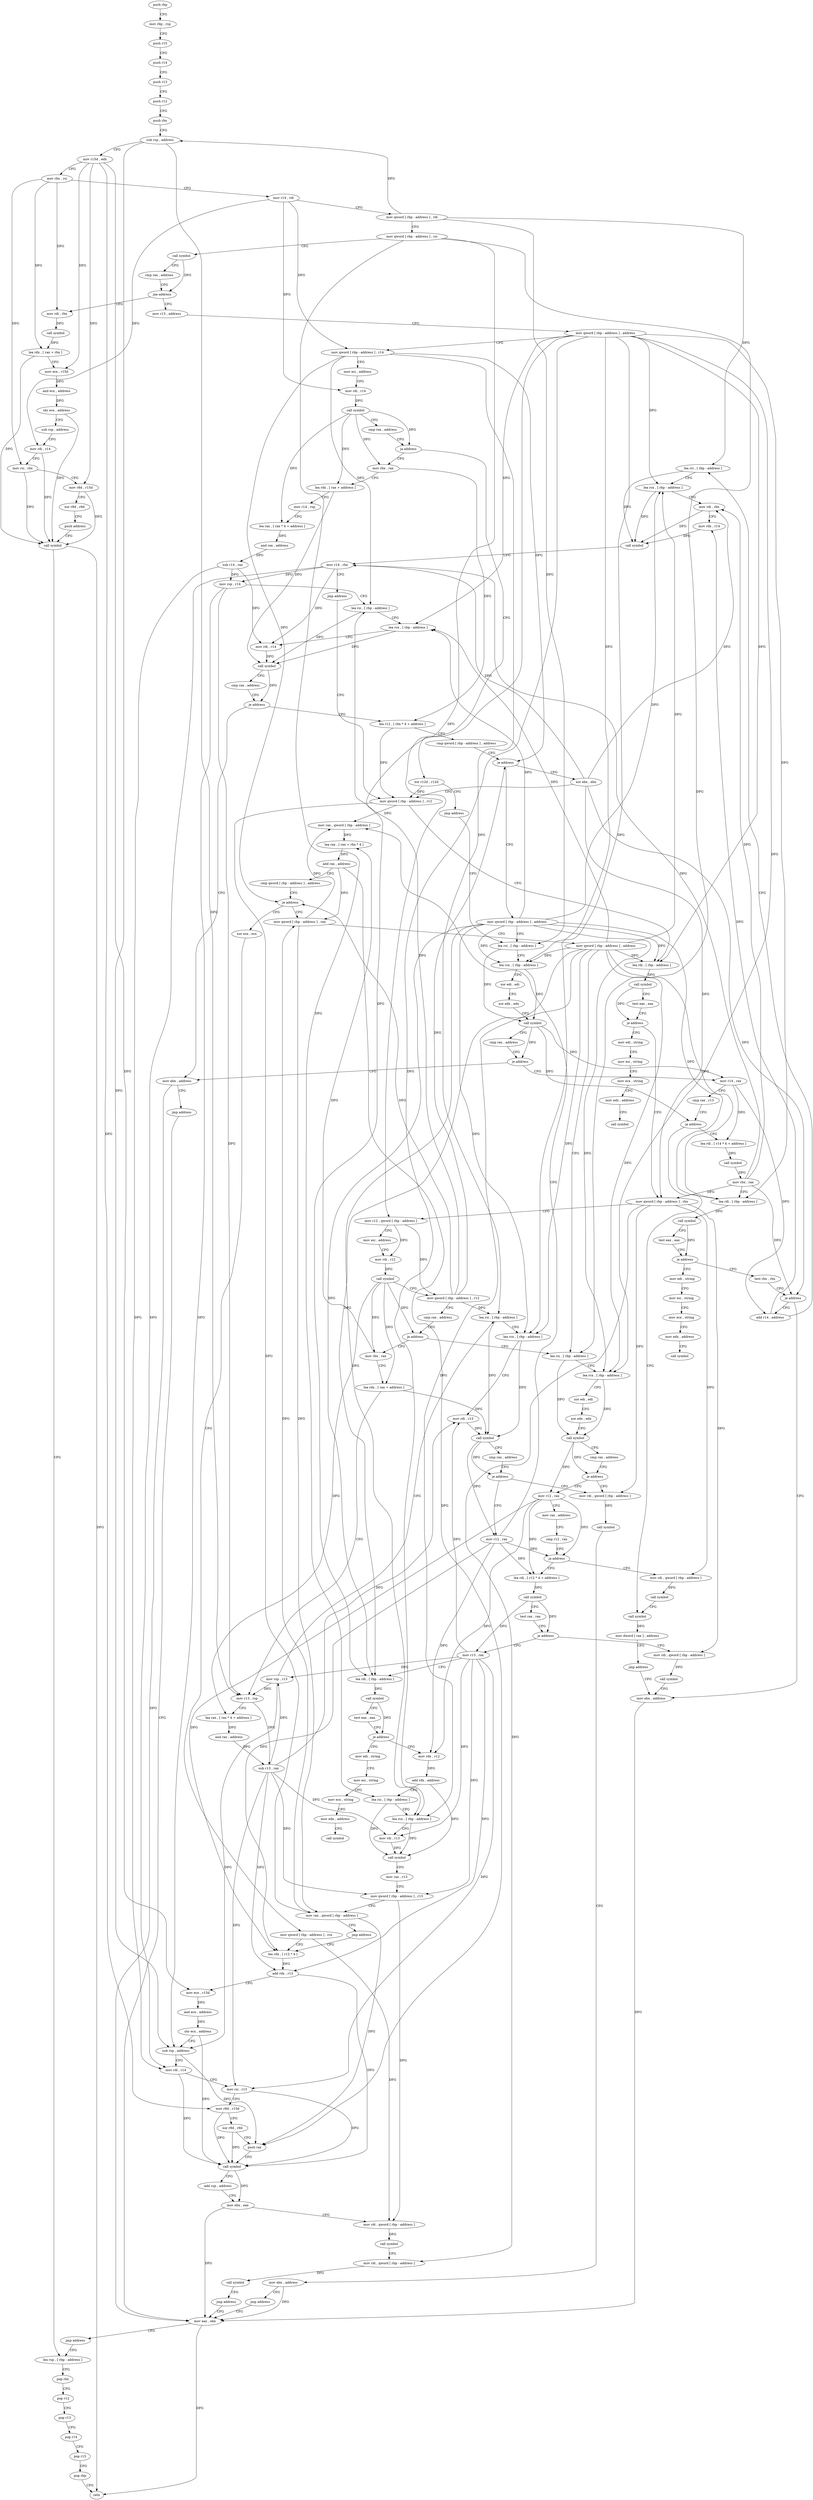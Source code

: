 digraph "func" {
"4394816" [label = "push rbp" ]
"4394817" [label = "mov rbp , rsp" ]
"4394820" [label = "push r15" ]
"4394822" [label = "push r14" ]
"4394824" [label = "push r13" ]
"4394826" [label = "push r12" ]
"4394828" [label = "push rbx" ]
"4394829" [label = "sub rsp , address" ]
"4394833" [label = "mov r15d , edx" ]
"4394836" [label = "mov rbx , rsi" ]
"4394839" [label = "mov r14 , rdi" ]
"4394842" [label = "mov qword [ rbp - address ] , rdi" ]
"4394846" [label = "mov qword [ rbp - address ] , rsi" ]
"4394850" [label = "call symbol" ]
"4394855" [label = "cmp rax , address" ]
"4394859" [label = "jne address" ]
"4394920" [label = "mov r13 , address" ]
"4394861" [label = "mov rdi , rbx" ]
"4394930" [label = "mov qword [ rbp - address ] , address" ]
"4394938" [label = "mov qword [ rbp - address ] , r14" ]
"4394942" [label = "mov esi , address" ]
"4394947" [label = "mov rdi , r14" ]
"4394950" [label = "call symbol" ]
"4394955" [label = "cmp rax , address" ]
"4394961" [label = "ja address" ]
"4395546" [label = "xor r12d , r12d" ]
"4394967" [label = "mov rbx , rax" ]
"4394864" [label = "call symbol" ]
"4394869" [label = "lea rdx , [ rax + rbx ]" ]
"4394873" [label = "mov ecx , r15d" ]
"4394876" [label = "and ecx , address" ]
"4394879" [label = "shr ecx , address" ]
"4394882" [label = "sub rsp , address" ]
"4394886" [label = "mov rdi , r14" ]
"4394889" [label = "mov rsi , rbx" ]
"4394892" [label = "mov r8d , r15d" ]
"4394895" [label = "xor r9d , r9d" ]
"4394898" [label = "push address" ]
"4394900" [label = "call symbol" ]
"4394905" [label = "lea rsp , [ rbp - address ]" ]
"4395549" [label = "jmp address" ]
"4395044" [label = "lea rsi , [ rbp - address ]" ]
"4394970" [label = "lea rdx , [ rax + address ]" ]
"4394974" [label = "mov r14 , rsp" ]
"4394977" [label = "lea rax , [ rax * 4 + address ]" ]
"4394985" [label = "and rax , address" ]
"4394989" [label = "sub r14 , rax" ]
"4394992" [label = "mov rsp , r14" ]
"4394995" [label = "lea rsi , [ rbp - address ]" ]
"4394999" [label = "lea rcx , [ rbp - address ]" ]
"4395003" [label = "mov rdi , r14" ]
"4395006" [label = "call symbol" ]
"4395011" [label = "cmp rax , address" ]
"4395015" [label = "je address" ]
"4395523" [label = "mov ebx , address" ]
"4395021" [label = "lea r12 , [ rbx * 4 + address ]" ]
"4395048" [label = "lea rcx , [ rbp - address ]" ]
"4395052" [label = "xor edi , edi" ]
"4395054" [label = "xor edx , edx" ]
"4395056" [label = "call symbol" ]
"4395061" [label = "cmp rax , address" ]
"4395065" [label = "je address" ]
"4395071" [label = "mov r14 , rax" ]
"4395528" [label = "jmp address" ]
"4395516" [label = "mov eax , ebx" ]
"4395029" [label = "cmp qword [ rbp - address ] , address" ]
"4395034" [label = "je address" ]
"4395153" [label = "xor ebx , ebx" ]
"4395036" [label = "mov qword [ rbp - address ] , address" ]
"4395074" [label = "cmp rax , r13" ]
"4395077" [label = "ja address" ]
"4395563" [label = "call symbol" ]
"4395083" [label = "lea rdi , [ r14 * 4 + address ]" ]
"4395518" [label = "jmp address" ]
"4395155" [label = "mov qword [ rbp - address ] , r12" ]
"4395568" [label = "mov dword [ rax ] , address" ]
"4395574" [label = "jmp address" ]
"4395511" [label = "mov ebx , address" ]
"4395091" [label = "call symbol" ]
"4395096" [label = "mov rbx , rax" ]
"4395099" [label = "lea rdi , [ rbp - address ]" ]
"4395103" [label = "call symbol" ]
"4395108" [label = "test eax , eax" ]
"4395110" [label = "je address" ]
"4395601" [label = "mov edi , string" ]
"4395116" [label = "test rbx , rbx" ]
"4394909" [label = "pop rbx" ]
"4394910" [label = "pop r12" ]
"4394912" [label = "pop r13" ]
"4394914" [label = "pop r14" ]
"4394916" [label = "pop r15" ]
"4394918" [label = "pop rbp" ]
"4394919" [label = "retn" ]
"4395576" [label = "mov edi , string" ]
"4395581" [label = "mov esi , string" ]
"4395586" [label = "mov ecx , string" ]
"4395591" [label = "mov edx , address" ]
"4395596" [label = "call symbol" ]
"4395176" [label = "mov qword [ rbp - address ] , rbx" ]
"4395180" [label = "mov r12 , qword [ rbp - address ]" ]
"4395184" [label = "mov esi , address" ]
"4395189" [label = "mov rdi , r12" ]
"4395192" [label = "call symbol" ]
"4395197" [label = "mov qword [ rbp - address ] , r12" ]
"4395201" [label = "cmp rax , address" ]
"4395207" [label = "ja address" ]
"4395301" [label = "lea rsi , [ rbp - address ]" ]
"4395209" [label = "mov rbx , rax" ]
"4395606" [label = "mov esi , string" ]
"4395611" [label = "mov ecx , string" ]
"4395616" [label = "mov edx , address" ]
"4395621" [label = "call symbol" ]
"4395119" [label = "je address" ]
"4395125" [label = "add r14 , address" ]
"4395305" [label = "lea rcx , [ rbp - address ]" ]
"4395309" [label = "xor edi , edi" ]
"4395311" [label = "xor edx , edx" ]
"4395313" [label = "call symbol" ]
"4395318" [label = "cmp rax , address" ]
"4395322" [label = "je address" ]
"4395530" [label = "mov rdi , qword [ rbp - address ]" ]
"4395328" [label = "mov r12 , rax" ]
"4395212" [label = "lea rdx , [ rax + address ]" ]
"4395216" [label = "mov r13 , rsp" ]
"4395219" [label = "lea rax , [ rax * 4 + address ]" ]
"4395227" [label = "and rax , address" ]
"4395231" [label = "sub r13 , rax" ]
"4395234" [label = "mov rsp , r13" ]
"4395237" [label = "lea rsi , [ rbp - address ]" ]
"4395241" [label = "lea rcx , [ rbp - address ]" ]
"4395245" [label = "mov rdi , r13" ]
"4395248" [label = "call symbol" ]
"4395253" [label = "cmp rax , address" ]
"4395257" [label = "je address" ]
"4395263" [label = "mov r12 , rax" ]
"4395129" [label = "lea rsi , [ rbp - address ]" ]
"4395133" [label = "lea rcx , [ rbp - address ]" ]
"4395137" [label = "mov rdi , rbx" ]
"4395140" [label = "mov rdx , r14" ]
"4395143" [label = "call symbol" ]
"4395148" [label = "mov r14 , rbx" ]
"4395151" [label = "jmp address" ]
"4395534" [label = "call symbol" ]
"4395539" [label = "mov ebx , address" ]
"4395544" [label = "jmp address" ]
"4395331" [label = "mov rax , address" ]
"4395341" [label = "cmp r12 , rax" ]
"4395344" [label = "ja address" ]
"4395554" [label = "mov rdi , qword [ rbp - address ]" ]
"4395350" [label = "lea rdi , [ r12 * 4 + address ]" ]
"4395266" [label = "mov rax , qword [ rbp - address ]" ]
"4395270" [label = "lea rax , [ rax + rbx * 4 ]" ]
"4395274" [label = "add rax , address" ]
"4395278" [label = "cmp qword [ rbp - address ] , address" ]
"4395283" [label = "je address" ]
"4395428" [label = "xor ecx , ecx" ]
"4395289" [label = "mov qword [ rbp - address ] , rax" ]
"4395159" [label = "lea rdi , [ rbp - address ]" ]
"4395163" [label = "call symbol" ]
"4395168" [label = "test eax , eax" ]
"4395170" [label = "je address" ]
"4395558" [label = "call symbol" ]
"4395358" [label = "call symbol" ]
"4395363" [label = "test rax , rax" ]
"4395366" [label = "je address" ]
"4395502" [label = "mov rdi , qword [ rbp - address ]" ]
"4395372" [label = "mov r13 , rax" ]
"4395430" [label = "mov qword [ rbp - address ] , rcx" ]
"4395434" [label = "lea rdx , [ r12 * 4 ]" ]
"4395293" [label = "mov qword [ rbp - address ] , address" ]
"4395506" [label = "call symbol" ]
"4395375" [label = "lea rdi , [ rbp - address ]" ]
"4395379" [label = "call symbol" ]
"4395384" [label = "test eax , eax" ]
"4395386" [label = "je address" ]
"4395626" [label = "mov edi , string" ]
"4395392" [label = "mov rdx , r12" ]
"4395631" [label = "mov esi , string" ]
"4395636" [label = "mov ecx , string" ]
"4395641" [label = "mov edx , address" ]
"4395646" [label = "call symbol" ]
"4395395" [label = "add rdx , address" ]
"4395399" [label = "lea rsi , [ rbp - address ]" ]
"4395403" [label = "lea rcx , [ rbp - address ]" ]
"4395407" [label = "mov rdi , r13" ]
"4395410" [label = "call symbol" ]
"4395415" [label = "mov rax , r13" ]
"4395418" [label = "mov qword [ rbp - address ] , r13" ]
"4395422" [label = "mov rax , qword [ rbp - address ]" ]
"4395426" [label = "jmp address" ]
"4395442" [label = "add rdx , r13" ]
"4395445" [label = "mov ecx , r15d" ]
"4395448" [label = "and ecx , address" ]
"4395451" [label = "shr ecx , address" ]
"4395454" [label = "sub rsp , address" ]
"4395458" [label = "mov rdi , r14" ]
"4395461" [label = "mov rsi , r13" ]
"4395464" [label = "mov r8d , r15d" ]
"4395467" [label = "xor r9d , r9d" ]
"4395470" [label = "push rax" ]
"4395471" [label = "call symbol" ]
"4395476" [label = "add rsp , address" ]
"4395480" [label = "mov ebx , eax" ]
"4395482" [label = "mov rdi , qword [ rbp - address ]" ]
"4395486" [label = "call symbol" ]
"4395491" [label = "mov rdi , qword [ rbp - address ]" ]
"4395495" [label = "call symbol" ]
"4395500" [label = "jmp address" ]
"4394816" -> "4394817" [ label = "CFG" ]
"4394817" -> "4394820" [ label = "CFG" ]
"4394820" -> "4394822" [ label = "CFG" ]
"4394822" -> "4394824" [ label = "CFG" ]
"4394824" -> "4394826" [ label = "CFG" ]
"4394826" -> "4394828" [ label = "CFG" ]
"4394828" -> "4394829" [ label = "CFG" ]
"4394829" -> "4394833" [ label = "CFG" ]
"4394829" -> "4395216" [ label = "DFG" ]
"4394829" -> "4395454" [ label = "DFG" ]
"4394833" -> "4394836" [ label = "CFG" ]
"4394833" -> "4394873" [ label = "DFG" ]
"4394833" -> "4394892" [ label = "DFG" ]
"4394833" -> "4395445" [ label = "DFG" ]
"4394833" -> "4395464" [ label = "DFG" ]
"4394836" -> "4394839" [ label = "CFG" ]
"4394836" -> "4394861" [ label = "DFG" ]
"4394836" -> "4394869" [ label = "DFG" ]
"4394836" -> "4394889" [ label = "DFG" ]
"4394839" -> "4394842" [ label = "CFG" ]
"4394839" -> "4394938" [ label = "DFG" ]
"4394839" -> "4394947" [ label = "DFG" ]
"4394839" -> "4394886" [ label = "DFG" ]
"4394842" -> "4394846" [ label = "CFG" ]
"4394842" -> "4394829" [ label = "DFG" ]
"4394842" -> "4395044" [ label = "DFG" ]
"4394842" -> "4395129" [ label = "DFG" ]
"4394846" -> "4394850" [ label = "CFG" ]
"4394846" -> "4395180" [ label = "DFG" ]
"4394846" -> "4395301" [ label = "DFG" ]
"4394846" -> "4395399" [ label = "DFG" ]
"4394850" -> "4394855" [ label = "CFG" ]
"4394850" -> "4394859" [ label = "DFG" ]
"4394855" -> "4394859" [ label = "CFG" ]
"4394859" -> "4394920" [ label = "CFG" ]
"4394859" -> "4394861" [ label = "CFG" ]
"4394920" -> "4394930" [ label = "CFG" ]
"4394861" -> "4394864" [ label = "DFG" ]
"4394930" -> "4394938" [ label = "CFG" ]
"4394930" -> "4394999" [ label = "DFG" ]
"4394930" -> "4395048" [ label = "DFG" ]
"4394930" -> "4395099" [ label = "DFG" ]
"4394930" -> "4395159" [ label = "DFG" ]
"4394930" -> "4395133" [ label = "DFG" ]
"4394930" -> "4395305" [ label = "DFG" ]
"4394930" -> "4395241" [ label = "DFG" ]
"4394930" -> "4395375" [ label = "DFG" ]
"4394930" -> "4395403" [ label = "DFG" ]
"4394938" -> "4394942" [ label = "CFG" ]
"4394938" -> "4395034" [ label = "DFG" ]
"4394938" -> "4395283" [ label = "DFG" ]
"4394938" -> "4394995" [ label = "DFG" ]
"4394938" -> "4395237" [ label = "DFG" ]
"4394942" -> "4394947" [ label = "CFG" ]
"4394947" -> "4394950" [ label = "DFG" ]
"4394950" -> "4394955" [ label = "CFG" ]
"4394950" -> "4394961" [ label = "DFG" ]
"4394950" -> "4394967" [ label = "DFG" ]
"4394950" -> "4394970" [ label = "DFG" ]
"4394950" -> "4394977" [ label = "DFG" ]
"4394955" -> "4394961" [ label = "CFG" ]
"4394961" -> "4395546" [ label = "CFG" ]
"4394961" -> "4394967" [ label = "CFG" ]
"4395546" -> "4395549" [ label = "CFG" ]
"4395546" -> "4395155" [ label = "DFG" ]
"4394967" -> "4394970" [ label = "CFG" ]
"4394967" -> "4395021" [ label = "DFG" ]
"4394864" -> "4394869" [ label = "DFG" ]
"4394869" -> "4394873" [ label = "CFG" ]
"4394869" -> "4394900" [ label = "DFG" ]
"4394873" -> "4394876" [ label = "DFG" ]
"4394876" -> "4394879" [ label = "DFG" ]
"4394879" -> "4394882" [ label = "CFG" ]
"4394879" -> "4394900" [ label = "DFG" ]
"4394882" -> "4394886" [ label = "CFG" ]
"4394886" -> "4394889" [ label = "CFG" ]
"4394886" -> "4394900" [ label = "DFG" ]
"4394889" -> "4394892" [ label = "CFG" ]
"4394889" -> "4394900" [ label = "DFG" ]
"4394892" -> "4394895" [ label = "CFG" ]
"4394892" -> "4394900" [ label = "DFG" ]
"4394895" -> "4394898" [ label = "CFG" ]
"4394898" -> "4394900" [ label = "CFG" ]
"4394900" -> "4394905" [ label = "CFG" ]
"4394900" -> "4394919" [ label = "DFG" ]
"4394905" -> "4394909" [ label = "CFG" ]
"4395549" -> "4395044" [ label = "CFG" ]
"4395044" -> "4395048" [ label = "CFG" ]
"4395044" -> "4395056" [ label = "DFG" ]
"4394970" -> "4394974" [ label = "CFG" ]
"4394970" -> "4395006" [ label = "DFG" ]
"4394974" -> "4394977" [ label = "CFG" ]
"4394977" -> "4394985" [ label = "DFG" ]
"4394985" -> "4394989" [ label = "DFG" ]
"4394989" -> "4394992" [ label = "DFG" ]
"4394989" -> "4395003" [ label = "DFG" ]
"4394989" -> "4395458" [ label = "DFG" ]
"4394992" -> "4394995" [ label = "CFG" ]
"4394992" -> "4395216" [ label = "DFG" ]
"4394992" -> "4395454" [ label = "DFG" ]
"4394995" -> "4394999" [ label = "CFG" ]
"4394995" -> "4395006" [ label = "DFG" ]
"4394999" -> "4395003" [ label = "CFG" ]
"4394999" -> "4395006" [ label = "DFG" ]
"4395003" -> "4395006" [ label = "DFG" ]
"4395006" -> "4395011" [ label = "CFG" ]
"4395006" -> "4395015" [ label = "DFG" ]
"4395011" -> "4395015" [ label = "CFG" ]
"4395015" -> "4395523" [ label = "CFG" ]
"4395015" -> "4395021" [ label = "CFG" ]
"4395523" -> "4395528" [ label = "CFG" ]
"4395523" -> "4395516" [ label = "DFG" ]
"4395021" -> "4395029" [ label = "CFG" ]
"4395021" -> "4395155" [ label = "DFG" ]
"4395048" -> "4395052" [ label = "CFG" ]
"4395048" -> "4395056" [ label = "DFG" ]
"4395052" -> "4395054" [ label = "CFG" ]
"4395054" -> "4395056" [ label = "CFG" ]
"4395056" -> "4395061" [ label = "CFG" ]
"4395056" -> "4395065" [ label = "DFG" ]
"4395056" -> "4395071" [ label = "DFG" ]
"4395056" -> "4395077" [ label = "DFG" ]
"4395061" -> "4395065" [ label = "CFG" ]
"4395065" -> "4395523" [ label = "CFG" ]
"4395065" -> "4395071" [ label = "CFG" ]
"4395071" -> "4395074" [ label = "CFG" ]
"4395071" -> "4395083" [ label = "DFG" ]
"4395071" -> "4395125" [ label = "DFG" ]
"4395528" -> "4395516" [ label = "CFG" ]
"4395516" -> "4395518" [ label = "CFG" ]
"4395516" -> "4394919" [ label = "DFG" ]
"4395029" -> "4395034" [ label = "CFG" ]
"4395034" -> "4395153" [ label = "CFG" ]
"4395034" -> "4395036" [ label = "CFG" ]
"4395153" -> "4395155" [ label = "CFG" ]
"4395153" -> "4395119" [ label = "DFG" ]
"4395153" -> "4395176" [ label = "DFG" ]
"4395153" -> "4395137" [ label = "DFG" ]
"4395153" -> "4395148" [ label = "DFG" ]
"4395036" -> "4395044" [ label = "CFG" ]
"4395036" -> "4394999" [ label = "DFG" ]
"4395036" -> "4395048" [ label = "DFG" ]
"4395036" -> "4395099" [ label = "DFG" ]
"4395036" -> "4395159" [ label = "DFG" ]
"4395036" -> "4395133" [ label = "DFG" ]
"4395036" -> "4395305" [ label = "DFG" ]
"4395036" -> "4395241" [ label = "DFG" ]
"4395036" -> "4395375" [ label = "DFG" ]
"4395036" -> "4395403" [ label = "DFG" ]
"4395074" -> "4395077" [ label = "CFG" ]
"4395077" -> "4395563" [ label = "CFG" ]
"4395077" -> "4395083" [ label = "CFG" ]
"4395563" -> "4395568" [ label = "DFG" ]
"4395083" -> "4395091" [ label = "DFG" ]
"4395518" -> "4394905" [ label = "CFG" ]
"4395155" -> "4395159" [ label = "CFG" ]
"4395155" -> "4395266" [ label = "DFG" ]
"4395155" -> "4395422" [ label = "DFG" ]
"4395568" -> "4395574" [ label = "CFG" ]
"4395574" -> "4395511" [ label = "CFG" ]
"4395511" -> "4395516" [ label = "DFG" ]
"4395091" -> "4395096" [ label = "DFG" ]
"4395096" -> "4395099" [ label = "CFG" ]
"4395096" -> "4395119" [ label = "DFG" ]
"4395096" -> "4395176" [ label = "DFG" ]
"4395096" -> "4395137" [ label = "DFG" ]
"4395096" -> "4395148" [ label = "DFG" ]
"4395099" -> "4395103" [ label = "DFG" ]
"4395103" -> "4395108" [ label = "CFG" ]
"4395103" -> "4395110" [ label = "DFG" ]
"4395108" -> "4395110" [ label = "CFG" ]
"4395110" -> "4395601" [ label = "CFG" ]
"4395110" -> "4395116" [ label = "CFG" ]
"4395601" -> "4395606" [ label = "CFG" ]
"4395116" -> "4395119" [ label = "CFG" ]
"4394909" -> "4394910" [ label = "CFG" ]
"4394910" -> "4394912" [ label = "CFG" ]
"4394912" -> "4394914" [ label = "CFG" ]
"4394914" -> "4394916" [ label = "CFG" ]
"4394916" -> "4394918" [ label = "CFG" ]
"4394918" -> "4394919" [ label = "CFG" ]
"4395576" -> "4395581" [ label = "CFG" ]
"4395581" -> "4395586" [ label = "CFG" ]
"4395586" -> "4395591" [ label = "CFG" ]
"4395591" -> "4395596" [ label = "CFG" ]
"4395176" -> "4395180" [ label = "CFG" ]
"4395176" -> "4395530" [ label = "DFG" ]
"4395176" -> "4395554" [ label = "DFG" ]
"4395176" -> "4395502" [ label = "DFG" ]
"4395176" -> "4395491" [ label = "DFG" ]
"4395180" -> "4395184" [ label = "CFG" ]
"4395180" -> "4395189" [ label = "DFG" ]
"4395180" -> "4395197" [ label = "DFG" ]
"4395184" -> "4395189" [ label = "CFG" ]
"4395189" -> "4395192" [ label = "DFG" ]
"4395192" -> "4395197" [ label = "CFG" ]
"4395192" -> "4395207" [ label = "DFG" ]
"4395192" -> "4395209" [ label = "DFG" ]
"4395192" -> "4395212" [ label = "DFG" ]
"4395192" -> "4395219" [ label = "DFG" ]
"4395197" -> "4395201" [ label = "CFG" ]
"4395197" -> "4394995" [ label = "DFG" ]
"4395197" -> "4395034" [ label = "DFG" ]
"4395197" -> "4395283" [ label = "DFG" ]
"4395197" -> "4395237" [ label = "DFG" ]
"4395201" -> "4395207" [ label = "CFG" ]
"4395207" -> "4395301" [ label = "CFG" ]
"4395207" -> "4395209" [ label = "CFG" ]
"4395301" -> "4395305" [ label = "CFG" ]
"4395301" -> "4395313" [ label = "DFG" ]
"4395209" -> "4395212" [ label = "CFG" ]
"4395209" -> "4395270" [ label = "DFG" ]
"4395606" -> "4395611" [ label = "CFG" ]
"4395611" -> "4395616" [ label = "CFG" ]
"4395616" -> "4395621" [ label = "CFG" ]
"4395119" -> "4395511" [ label = "CFG" ]
"4395119" -> "4395125" [ label = "CFG" ]
"4395125" -> "4395129" [ label = "CFG" ]
"4395125" -> "4395140" [ label = "DFG" ]
"4395305" -> "4395309" [ label = "CFG" ]
"4395305" -> "4395313" [ label = "DFG" ]
"4395309" -> "4395311" [ label = "CFG" ]
"4395311" -> "4395313" [ label = "CFG" ]
"4395313" -> "4395318" [ label = "CFG" ]
"4395313" -> "4395322" [ label = "DFG" ]
"4395313" -> "4395328" [ label = "DFG" ]
"4395318" -> "4395322" [ label = "CFG" ]
"4395322" -> "4395530" [ label = "CFG" ]
"4395322" -> "4395328" [ label = "CFG" ]
"4395530" -> "4395534" [ label = "DFG" ]
"4395328" -> "4395331" [ label = "CFG" ]
"4395328" -> "4395344" [ label = "DFG" ]
"4395328" -> "4395350" [ label = "DFG" ]
"4395328" -> "4395434" [ label = "DFG" ]
"4395328" -> "4395392" [ label = "DFG" ]
"4395212" -> "4395216" [ label = "CFG" ]
"4395212" -> "4395248" [ label = "DFG" ]
"4395216" -> "4395219" [ label = "CFG" ]
"4395216" -> "4395231" [ label = "DFG" ]
"4395219" -> "4395227" [ label = "DFG" ]
"4395227" -> "4395231" [ label = "DFG" ]
"4395231" -> "4395234" [ label = "DFG" ]
"4395231" -> "4395245" [ label = "DFG" ]
"4395231" -> "4395442" [ label = "DFG" ]
"4395231" -> "4395461" [ label = "DFG" ]
"4395231" -> "4395407" [ label = "DFG" ]
"4395231" -> "4395418" [ label = "DFG" ]
"4395234" -> "4395237" [ label = "CFG" ]
"4395234" -> "4395216" [ label = "DFG" ]
"4395234" -> "4395454" [ label = "DFG" ]
"4395237" -> "4395241" [ label = "CFG" ]
"4395237" -> "4395248" [ label = "DFG" ]
"4395241" -> "4395245" [ label = "CFG" ]
"4395241" -> "4395248" [ label = "DFG" ]
"4395245" -> "4395248" [ label = "DFG" ]
"4395248" -> "4395253" [ label = "CFG" ]
"4395248" -> "4395257" [ label = "DFG" ]
"4395248" -> "4395263" [ label = "DFG" ]
"4395253" -> "4395257" [ label = "CFG" ]
"4395257" -> "4395530" [ label = "CFG" ]
"4395257" -> "4395263" [ label = "CFG" ]
"4395263" -> "4395266" [ label = "CFG" ]
"4395263" -> "4395344" [ label = "DFG" ]
"4395263" -> "4395350" [ label = "DFG" ]
"4395263" -> "4395434" [ label = "DFG" ]
"4395263" -> "4395392" [ label = "DFG" ]
"4395129" -> "4395133" [ label = "CFG" ]
"4395129" -> "4395143" [ label = "DFG" ]
"4395133" -> "4395137" [ label = "CFG" ]
"4395133" -> "4395143" [ label = "DFG" ]
"4395137" -> "4395140" [ label = "CFG" ]
"4395137" -> "4395143" [ label = "DFG" ]
"4395140" -> "4395143" [ label = "DFG" ]
"4395143" -> "4395148" [ label = "CFG" ]
"4395148" -> "4395151" [ label = "CFG" ]
"4395148" -> "4394992" [ label = "DFG" ]
"4395148" -> "4395003" [ label = "DFG" ]
"4395148" -> "4395458" [ label = "DFG" ]
"4395151" -> "4395155" [ label = "CFG" ]
"4395534" -> "4395539" [ label = "CFG" ]
"4395539" -> "4395544" [ label = "CFG" ]
"4395539" -> "4395516" [ label = "DFG" ]
"4395544" -> "4395516" [ label = "CFG" ]
"4395331" -> "4395341" [ label = "CFG" ]
"4395341" -> "4395344" [ label = "CFG" ]
"4395344" -> "4395554" [ label = "CFG" ]
"4395344" -> "4395350" [ label = "CFG" ]
"4395554" -> "4395558" [ label = "DFG" ]
"4395350" -> "4395358" [ label = "DFG" ]
"4395266" -> "4395270" [ label = "DFG" ]
"4395270" -> "4395274" [ label = "DFG" ]
"4395274" -> "4395278" [ label = "CFG" ]
"4395274" -> "4395289" [ label = "DFG" ]
"4395274" -> "4395470" [ label = "DFG" ]
"4395278" -> "4395283" [ label = "CFG" ]
"4395283" -> "4395428" [ label = "CFG" ]
"4395283" -> "4395289" [ label = "CFG" ]
"4395428" -> "4395430" [ label = "CFG" ]
"4395289" -> "4395293" [ label = "CFG" ]
"4395289" -> "4395266" [ label = "DFG" ]
"4395289" -> "4395422" [ label = "DFG" ]
"4395159" -> "4395163" [ label = "DFG" ]
"4395163" -> "4395168" [ label = "CFG" ]
"4395163" -> "4395170" [ label = "DFG" ]
"4395168" -> "4395170" [ label = "CFG" ]
"4395170" -> "4395576" [ label = "CFG" ]
"4395170" -> "4395176" [ label = "CFG" ]
"4395558" -> "4395563" [ label = "CFG" ]
"4395358" -> "4395363" [ label = "CFG" ]
"4395358" -> "4395366" [ label = "DFG" ]
"4395358" -> "4395372" [ label = "DFG" ]
"4395363" -> "4395366" [ label = "CFG" ]
"4395366" -> "4395502" [ label = "CFG" ]
"4395366" -> "4395372" [ label = "CFG" ]
"4395502" -> "4395506" [ label = "DFG" ]
"4395372" -> "4395375" [ label = "CFG" ]
"4395372" -> "4395234" [ label = "DFG" ]
"4395372" -> "4395245" [ label = "DFG" ]
"4395372" -> "4395442" [ label = "DFG" ]
"4395372" -> "4395461" [ label = "DFG" ]
"4395372" -> "4395407" [ label = "DFG" ]
"4395372" -> "4395418" [ label = "DFG" ]
"4395430" -> "4395434" [ label = "CFG" ]
"4395430" -> "4395482" [ label = "DFG" ]
"4395434" -> "4395442" [ label = "DFG" ]
"4395293" -> "4395301" [ label = "CFG" ]
"4395293" -> "4394999" [ label = "DFG" ]
"4395293" -> "4395048" [ label = "DFG" ]
"4395293" -> "4395099" [ label = "DFG" ]
"4395293" -> "4395159" [ label = "DFG" ]
"4395293" -> "4395133" [ label = "DFG" ]
"4395293" -> "4395305" [ label = "DFG" ]
"4395293" -> "4395241" [ label = "DFG" ]
"4395293" -> "4395375" [ label = "DFG" ]
"4395293" -> "4395403" [ label = "DFG" ]
"4395506" -> "4395511" [ label = "CFG" ]
"4395375" -> "4395379" [ label = "DFG" ]
"4395379" -> "4395384" [ label = "CFG" ]
"4395379" -> "4395386" [ label = "DFG" ]
"4395384" -> "4395386" [ label = "CFG" ]
"4395386" -> "4395626" [ label = "CFG" ]
"4395386" -> "4395392" [ label = "CFG" ]
"4395626" -> "4395631" [ label = "CFG" ]
"4395392" -> "4395395" [ label = "DFG" ]
"4395631" -> "4395636" [ label = "CFG" ]
"4395636" -> "4395641" [ label = "CFG" ]
"4395641" -> "4395646" [ label = "CFG" ]
"4395395" -> "4395399" [ label = "CFG" ]
"4395395" -> "4395410" [ label = "DFG" ]
"4395399" -> "4395403" [ label = "CFG" ]
"4395399" -> "4395410" [ label = "DFG" ]
"4395403" -> "4395407" [ label = "CFG" ]
"4395403" -> "4395410" [ label = "DFG" ]
"4395407" -> "4395410" [ label = "DFG" ]
"4395410" -> "4395415" [ label = "CFG" ]
"4395415" -> "4395418" [ label = "CFG" ]
"4395418" -> "4395422" [ label = "CFG" ]
"4395418" -> "4395482" [ label = "DFG" ]
"4395422" -> "4395426" [ label = "CFG" ]
"4395422" -> "4395289" [ label = "DFG" ]
"4395422" -> "4395470" [ label = "DFG" ]
"4395426" -> "4395434" [ label = "CFG" ]
"4395442" -> "4395445" [ label = "CFG" ]
"4395442" -> "4395471" [ label = "DFG" ]
"4395445" -> "4395448" [ label = "DFG" ]
"4395448" -> "4395451" [ label = "DFG" ]
"4395451" -> "4395454" [ label = "CFG" ]
"4395451" -> "4395471" [ label = "DFG" ]
"4395454" -> "4395458" [ label = "CFG" ]
"4395454" -> "4395470" [ label = "DFG" ]
"4395458" -> "4395461" [ label = "CFG" ]
"4395458" -> "4395471" [ label = "DFG" ]
"4395461" -> "4395464" [ label = "CFG" ]
"4395461" -> "4395471" [ label = "DFG" ]
"4395464" -> "4395467" [ label = "CFG" ]
"4395464" -> "4395471" [ label = "DFG" ]
"4395467" -> "4395470" [ label = "CFG" ]
"4395467" -> "4395471" [ label = "DFG" ]
"4395470" -> "4395471" [ label = "CFG" ]
"4395471" -> "4395476" [ label = "CFG" ]
"4395471" -> "4395480" [ label = "DFG" ]
"4395476" -> "4395480" [ label = "CFG" ]
"4395480" -> "4395482" [ label = "CFG" ]
"4395480" -> "4395516" [ label = "DFG" ]
"4395482" -> "4395486" [ label = "DFG" ]
"4395486" -> "4395491" [ label = "CFG" ]
"4395491" -> "4395495" [ label = "DFG" ]
"4395495" -> "4395500" [ label = "CFG" ]
"4395500" -> "4395516" [ label = "CFG" ]
}
